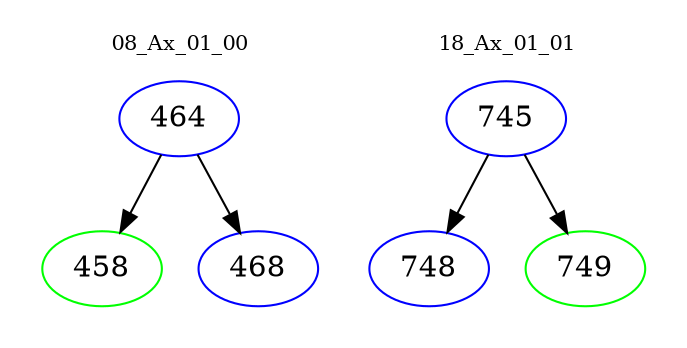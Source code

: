 digraph{
subgraph cluster_0 {
color = white
label = "08_Ax_01_00";
fontsize=10;
T0_464 [label="464", color="blue"]
T0_464 -> T0_458 [color="black"]
T0_458 [label="458", color="green"]
T0_464 -> T0_468 [color="black"]
T0_468 [label="468", color="blue"]
}
subgraph cluster_1 {
color = white
label = "18_Ax_01_01";
fontsize=10;
T1_745 [label="745", color="blue"]
T1_745 -> T1_748 [color="black"]
T1_748 [label="748", color="blue"]
T1_745 -> T1_749 [color="black"]
T1_749 [label="749", color="green"]
}
}
